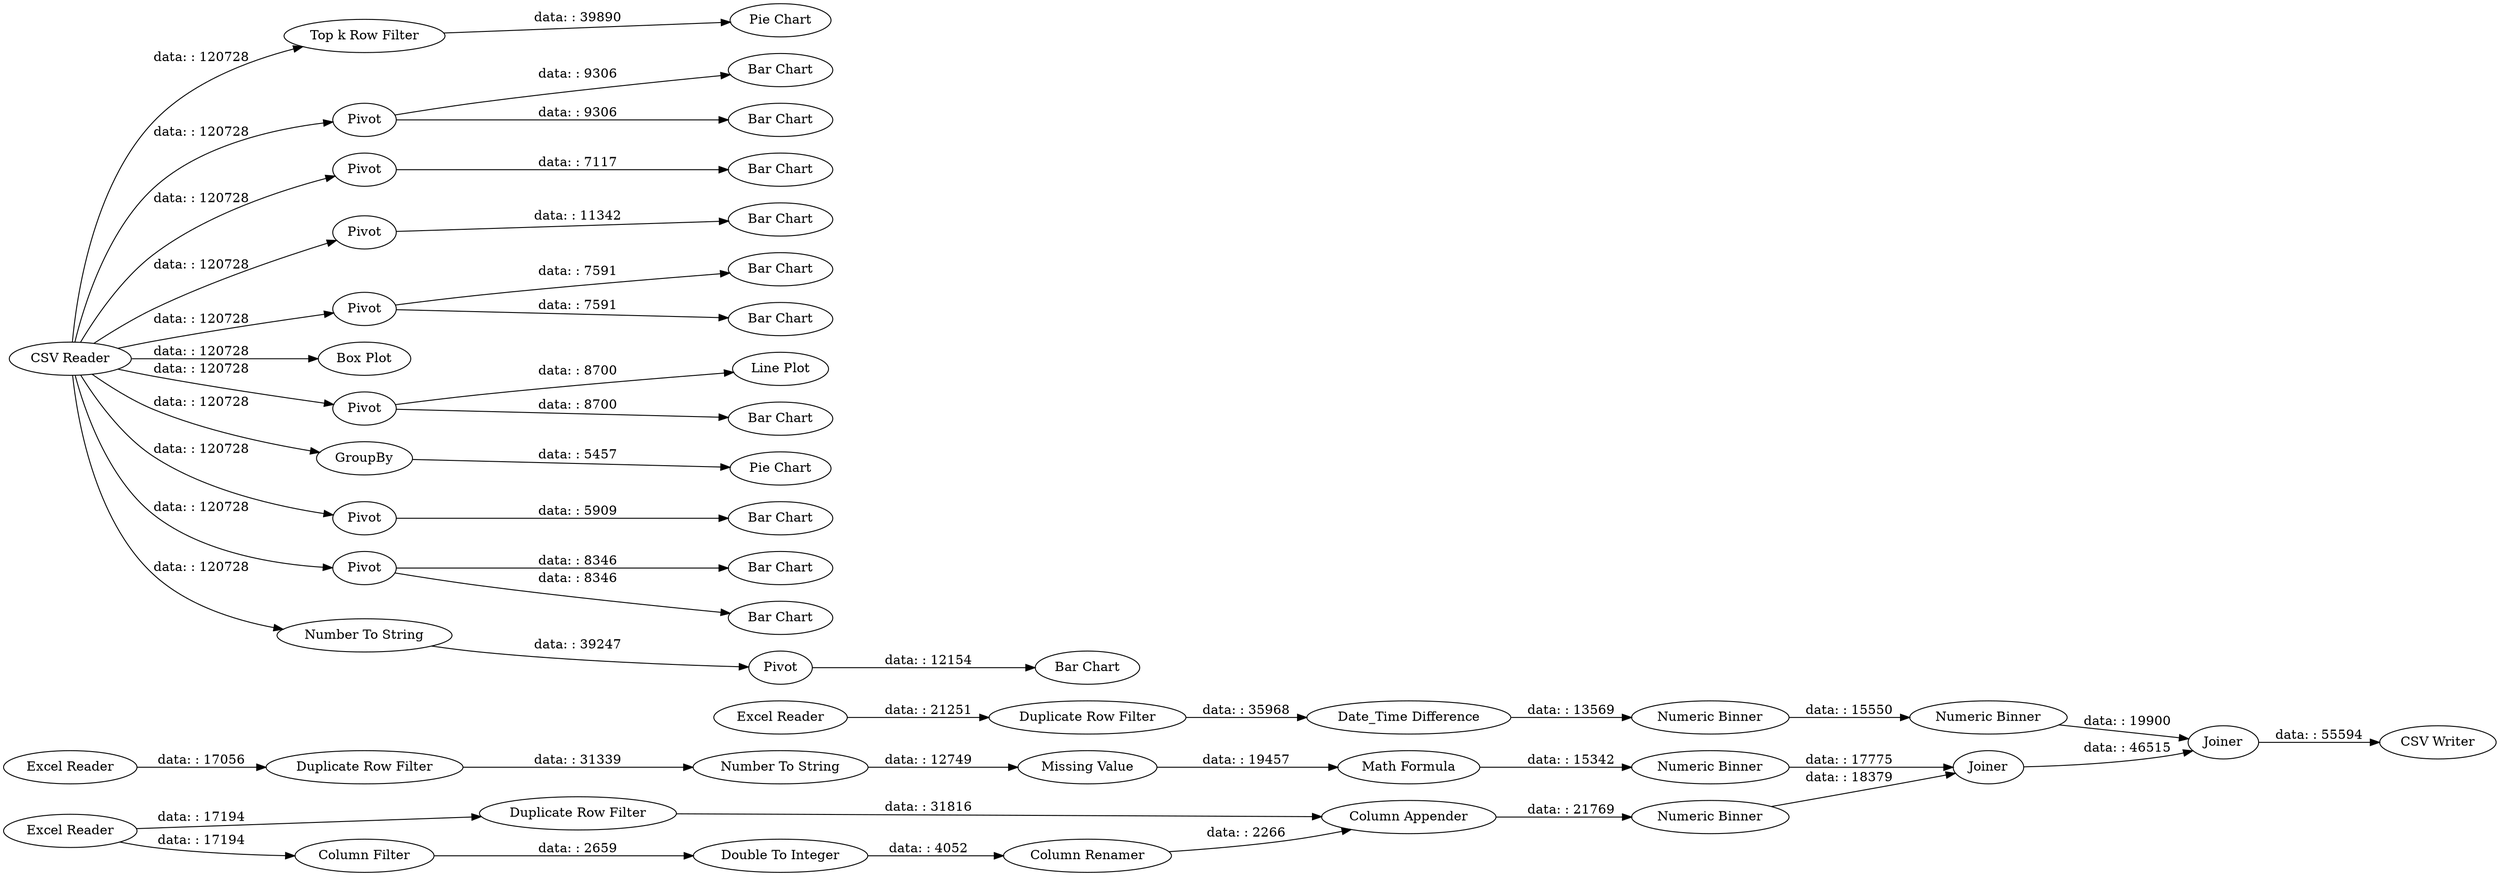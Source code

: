 digraph {
	"-2737555427466574570_16" [label="Column Renamer"]
	"-2737555427466574570_28" [label="Missing Value"]
	"-2737555427466574570_26" [label="Bar Chart"]
	"-2737555427466574570_39" [label="Bar Chart"]
	"-2737555427466574570_56" [label="Top k Row Filter"]
	"-2737555427466574570_62" [label="Duplicate Row Filter"]
	"-2737555427466574570_60" [label="Duplicate Row Filter"]
	"-2737555427466574570_12" [label="Numeric Binner"]
	"-2737555427466574570_1" [label="Excel Reader"]
	"-2737555427466574570_29" [label="Math Formula"]
	"-2737555427466574570_34" [label="Pie Chart"]
	"-2737555427466574570_37" [label=Pivot]
	"-2737555427466574570_57" [label="Pie Chart"]
	"-2737555427466574570_3" [label="Excel Reader"]
	"-2737555427466574570_42" [label=Pivot]
	"-2737555427466574570_31" [label="Numeric Binner"]
	"-2737555427466574570_63" [label="CSV Reader"]
	"-2737555427466574570_53" [label=Pivot]
	"-2737555427466574570_41" [label="Bar Chart"]
	"-2737555427466574570_64" [label=Pivot]
	"-2737555427466574570_49" [label="Bar Chart"]
	"-2737555427466574570_54" [label="Bar Chart"]
	"-2737555427466574570_2" [label="Excel Reader"]
	"-2737555427466574570_66" [label="Box Plot"]
	"-2737555427466574570_61" [label="Duplicate Row Filter"]
	"-2737555427466574570_13" [label="Column Filter"]
	"-2737555427466574570_45" [label="Line Plot"]
	"-2737555427466574570_46" [label=Pivot]
	"-2737555427466574570_58" [label="CSV Writer"]
	"-2737555427466574570_33" [label=GroupBy]
	"-2737555427466574570_67" [label=Pivot]
	"-2737555427466574570_36" [label="Bar Chart"]
	"-2737555427466574570_19" [label=Joiner]
	"-2737555427466574570_20" [label=Joiner]
	"-2737555427466574570_68" [label="Bar Chart"]
	"-2737555427466574570_69" [label="Bar Chart"]
	"-2737555427466574570_5" [label="Date_Time Difference"]
	"-2737555427466574570_17" [label="Column Appender"]
	"-2737555427466574570_48" [label=Pivot]
	"-2737555427466574570_51" [label=Pivot]
	"-2737555427466574570_43" [label="Bar Chart"]
	"-2737555427466574570_50" [label="Number To String"]
	"-2737555427466574570_25" [label="Numeric Binner"]
	"-2737555427466574570_65" [label="Bar Chart"]
	"-2737555427466574570_27" [label="Number To String"]
	"-2737555427466574570_14" [label="Double To Integer"]
	"-2737555427466574570_52" [label="Bar Chart"]
	"-2737555427466574570_11" [label="Numeric Binner"]
	"-2737555427466574570_60" -> "-2737555427466574570_27" [label="data: : 31339"]
	"-2737555427466574570_25" -> "-2737555427466574570_11" [label="data: : 15550"]
	"-2737555427466574570_63" -> "-2737555427466574570_51" [label="data: : 120728"]
	"-2737555427466574570_63" -> "-2737555427466574570_46" [label="data: : 120728"]
	"-2737555427466574570_16" -> "-2737555427466574570_17" [label="data: : 2266"]
	"-2737555427466574570_64" -> "-2737555427466574570_43" [label="data: : 7591"]
	"-2737555427466574570_13" -> "-2737555427466574570_14" [label="data: : 2659"]
	"-2737555427466574570_19" -> "-2737555427466574570_20" [label="data: : 46515"]
	"-2737555427466574570_42" -> "-2737555427466574570_41" [label="data: : 7117"]
	"-2737555427466574570_63" -> "-2737555427466574570_33" [label="data: : 120728"]
	"-2737555427466574570_17" -> "-2737555427466574570_12" [label="data: : 21769"]
	"-2737555427466574570_12" -> "-2737555427466574570_19" [label="data: : 18379"]
	"-2737555427466574570_28" -> "-2737555427466574570_29" [label="data: : 19457"]
	"-2737555427466574570_31" -> "-2737555427466574570_19" [label="data: : 17775"]
	"-2737555427466574570_63" -> "-2737555427466574570_42" [label="data: : 120728"]
	"-2737555427466574570_1" -> "-2737555427466574570_62" [label="data: : 17194"]
	"-2737555427466574570_14" -> "-2737555427466574570_16" [label="data: : 4052"]
	"-2737555427466574570_46" -> "-2737555427466574570_65" [label="data: : 8700"]
	"-2737555427466574570_37" -> "-2737555427466574570_36" [label="data: : 9306"]
	"-2737555427466574570_1" -> "-2737555427466574570_13" [label="data: : 17194"]
	"-2737555427466574570_20" -> "-2737555427466574570_58" [label="data: : 55594"]
	"-2737555427466574570_56" -> "-2737555427466574570_57" [label="data: : 39890"]
	"-2737555427466574570_63" -> "-2737555427466574570_64" [label="data: : 120728"]
	"-2737555427466574570_48" -> "-2737555427466574570_49" [label="data: : 12154"]
	"-2737555427466574570_5" -> "-2737555427466574570_25" [label="data: : 13569"]
	"-2737555427466574570_62" -> "-2737555427466574570_17" [label="data: : 31816"]
	"-2737555427466574570_51" -> "-2737555427466574570_52" [label="data: : 8346"]
	"-2737555427466574570_46" -> "-2737555427466574570_45" [label="data: : 8700"]
	"-2737555427466574570_51" -> "-2737555427466574570_26" [label="data: : 8346"]
	"-2737555427466574570_2" -> "-2737555427466574570_60" [label="data: : 17056"]
	"-2737555427466574570_63" -> "-2737555427466574570_56" [label="data: : 120728"]
	"-2737555427466574570_67" -> "-2737555427466574570_68" [label="data: : 5909"]
	"-2737555427466574570_63" -> "-2737555427466574570_37" [label="data: : 120728"]
	"-2737555427466574570_53" -> "-2737555427466574570_54" [label="data: : 11342"]
	"-2737555427466574570_27" -> "-2737555427466574570_28" [label="data: : 12749"]
	"-2737555427466574570_3" -> "-2737555427466574570_61" [label="data: : 21251"]
	"-2737555427466574570_29" -> "-2737555427466574570_31" [label="data: : 15342"]
	"-2737555427466574570_33" -> "-2737555427466574570_34" [label="data: : 5457"]
	"-2737555427466574570_37" -> "-2737555427466574570_39" [label="data: : 9306"]
	"-2737555427466574570_64" -> "-2737555427466574570_69" [label="data: : 7591"]
	"-2737555427466574570_11" -> "-2737555427466574570_20" [label="data: : 19900"]
	"-2737555427466574570_61" -> "-2737555427466574570_5" [label="data: : 35968"]
	"-2737555427466574570_63" -> "-2737555427466574570_53" [label="data: : 120728"]
	"-2737555427466574570_63" -> "-2737555427466574570_67" [label="data: : 120728"]
	"-2737555427466574570_63" -> "-2737555427466574570_66" [label="data: : 120728"]
	"-2737555427466574570_63" -> "-2737555427466574570_50" [label="data: : 120728"]
	"-2737555427466574570_50" -> "-2737555427466574570_48" [label="data: : 39247"]
	rankdir=LR
}
